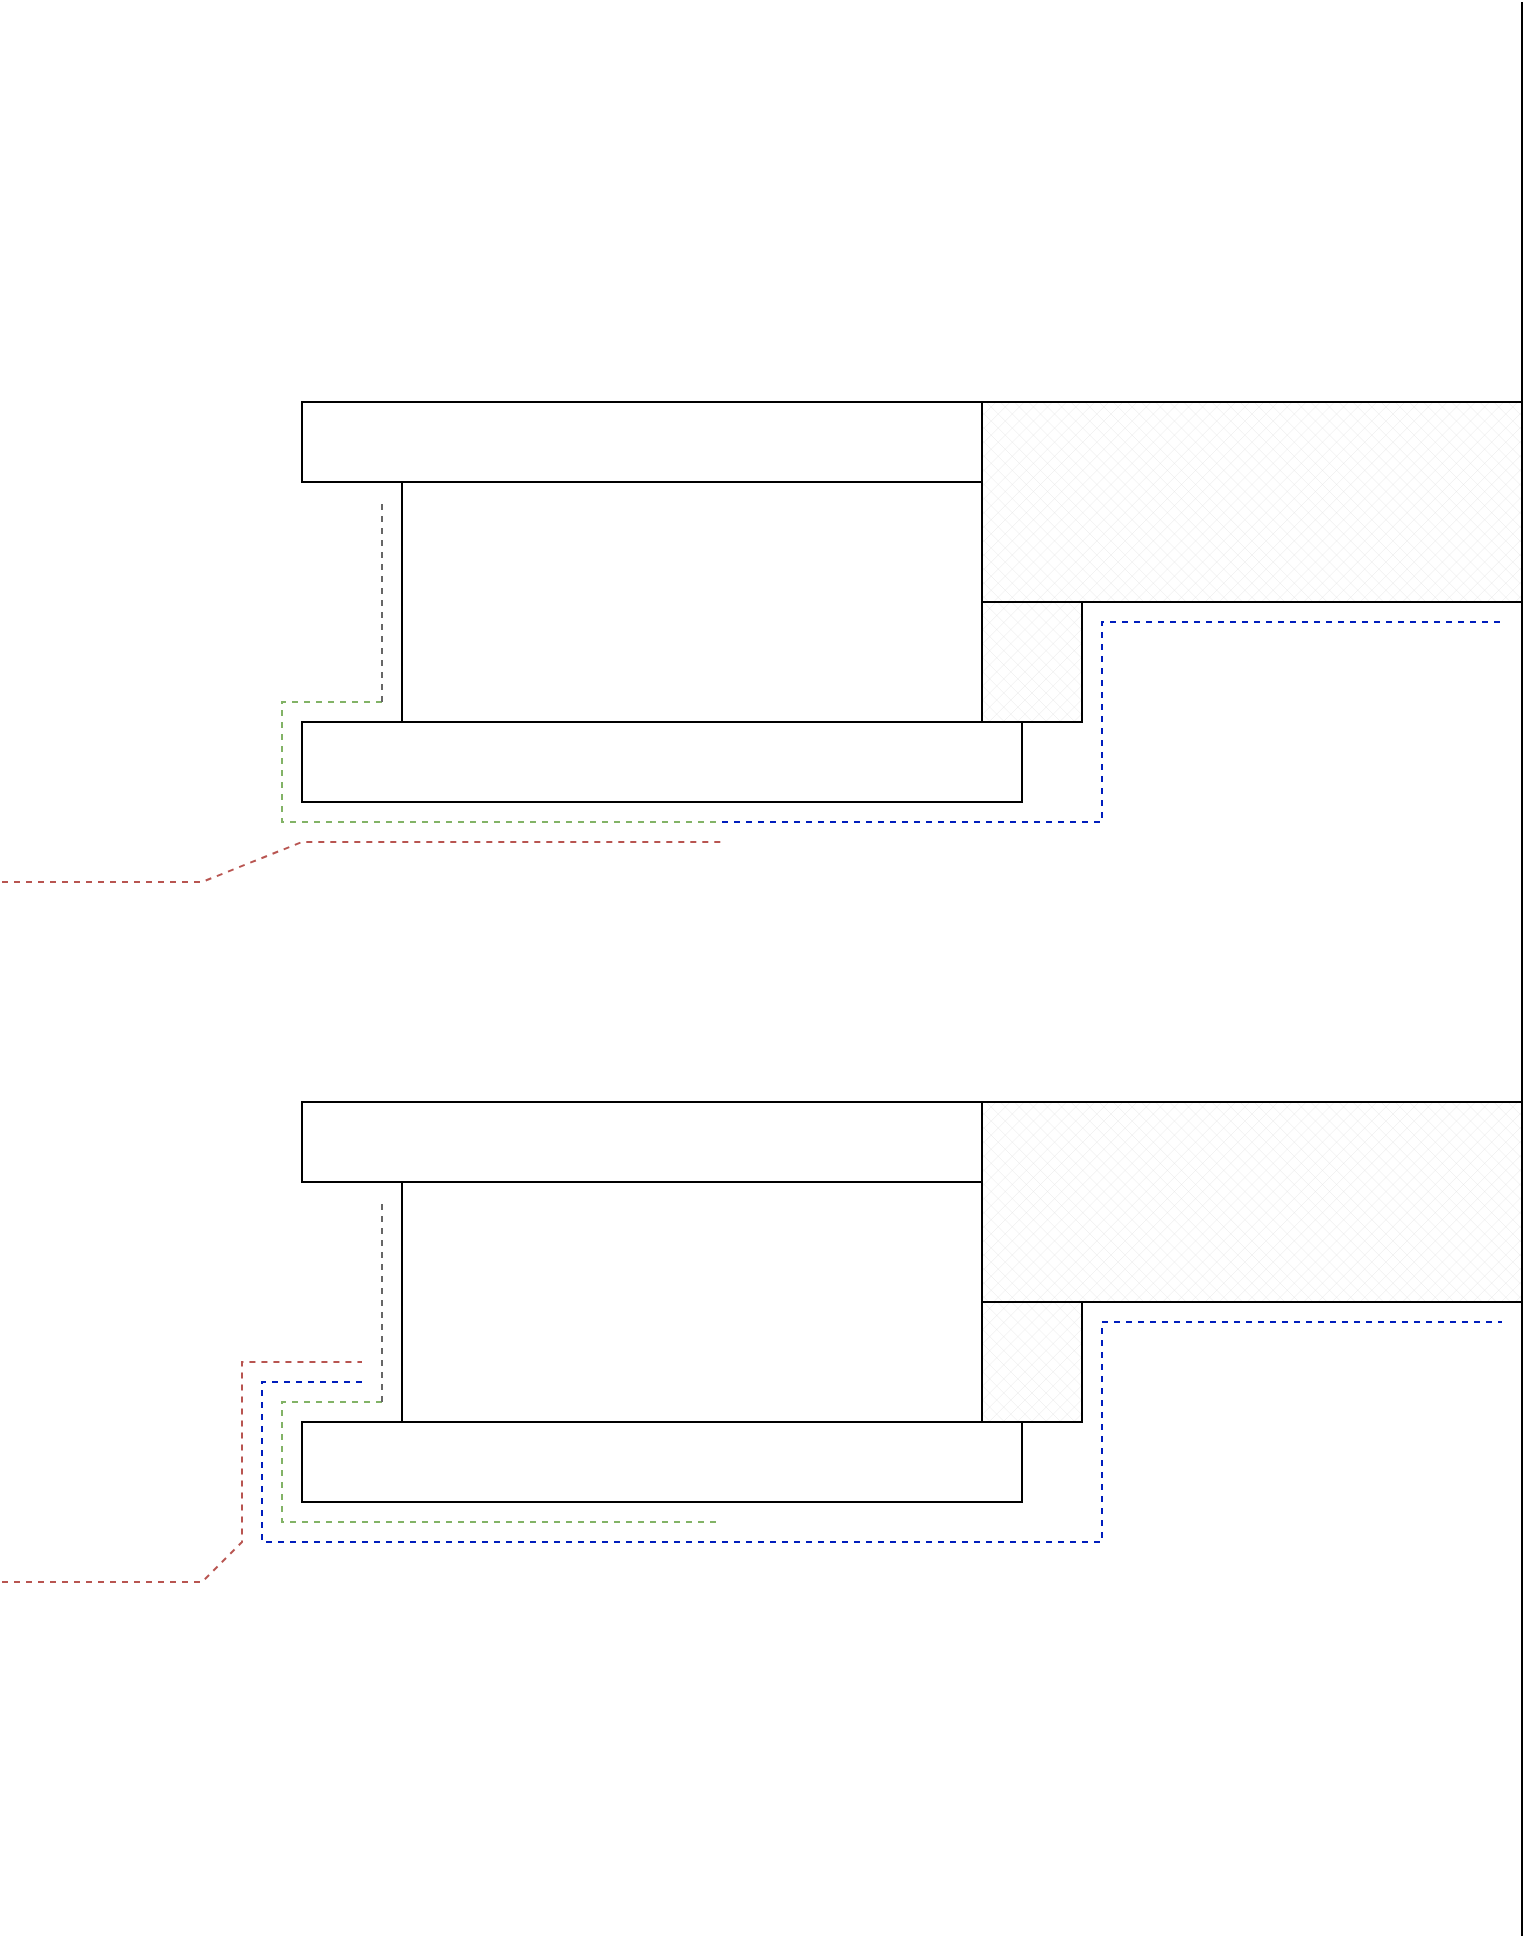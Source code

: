 <mxfile version="24.0.2" type="github">
  <diagram name="Page-1" id="8BhFsUXATufvd-IFIo7i">
    <mxGraphModel dx="1362" dy="1370" grid="1" gridSize="10" guides="1" tooltips="1" connect="1" arrows="1" fold="1" page="1" pageScale="1" pageWidth="850" pageHeight="1100" math="0" shadow="0">
      <root>
        <mxCell id="0" />
        <mxCell id="1" parent="0" />
        <mxCell id="Uu-NWTTZUm9wLppbKZid-4" value="" style="endArrow=none;html=1;rounded=0;" edge="1" parent="1">
          <mxGeometry width="50" height="50" relative="1" as="geometry">
            <mxPoint x="700" y="537" as="sourcePoint" />
            <mxPoint x="700" y="-80" as="targetPoint" />
          </mxGeometry>
        </mxCell>
        <mxCell id="Uu-NWTTZUm9wLppbKZid-2" value="" style="rounded=0;whiteSpace=wrap;html=1;" vertex="1" parent="1">
          <mxGeometry x="90" y="120" width="340" height="40" as="geometry" />
        </mxCell>
        <mxCell id="Uu-NWTTZUm9wLppbKZid-5" value="" style="rounded=0;whiteSpace=wrap;html=1;" vertex="1" parent="1">
          <mxGeometry x="140" y="160" width="290" height="120" as="geometry" />
        </mxCell>
        <mxCell id="Uu-NWTTZUm9wLppbKZid-6" value="" style="rounded=0;whiteSpace=wrap;html=1;" vertex="1" parent="1">
          <mxGeometry x="90" y="280" width="360" height="40" as="geometry" />
        </mxCell>
        <mxCell id="Uu-NWTTZUm9wLppbKZid-8" value="" style="rounded=0;whiteSpace=wrap;html=1;" vertex="1" parent="1">
          <mxGeometry x="430" y="120" width="50" height="160" as="geometry" />
        </mxCell>
        <mxCell id="Uu-NWTTZUm9wLppbKZid-12" value="" style="verticalLabelPosition=bottom;verticalAlign=top;html=1;shape=mxgraph.basic.patternFillRect;fillStyle=diagGrid;step=5;fillStrokeWidth=0.2;fillStrokeColor=#dddddd;" vertex="1" parent="1">
          <mxGeometry x="430" y="120" width="270" height="100" as="geometry" />
        </mxCell>
        <mxCell id="Uu-NWTTZUm9wLppbKZid-13" value="" style="verticalLabelPosition=bottom;verticalAlign=top;html=1;shape=mxgraph.basic.patternFillRect;fillStyle=diagGrid;step=5;fillStrokeWidth=0.2;fillStrokeColor=#dddddd;" vertex="1" parent="1">
          <mxGeometry x="430" y="220" width="50" height="60" as="geometry" />
        </mxCell>
        <mxCell id="Uu-NWTTZUm9wLppbKZid-14" value="" style="endArrow=none;dashed=1;html=1;rounded=0;fillColor=#f8cecc;strokeColor=#b85450;" edge="1" parent="1">
          <mxGeometry width="50" height="50" relative="1" as="geometry">
            <mxPoint x="-60" y="360" as="sourcePoint" />
            <mxPoint x="300" y="340" as="targetPoint" />
            <Array as="points">
              <mxPoint x="40" y="360" />
              <mxPoint x="90" y="340" />
            </Array>
          </mxGeometry>
        </mxCell>
        <mxCell id="Uu-NWTTZUm9wLppbKZid-15" value="" style="endArrow=none;dashed=1;html=1;rounded=0;fillColor=#d5e8d4;strokeColor=#82b366;" edge="1" parent="1">
          <mxGeometry width="50" height="50" relative="1" as="geometry">
            <mxPoint x="130" y="270" as="sourcePoint" />
            <mxPoint x="300" y="330" as="targetPoint" />
            <Array as="points">
              <mxPoint x="80" y="270" />
              <mxPoint x="80" y="330" />
            </Array>
          </mxGeometry>
        </mxCell>
        <mxCell id="Uu-NWTTZUm9wLppbKZid-16" value="" style="endArrow=none;dashed=1;html=1;rounded=0;fillColor=#f5f5f5;strokeColor=#666666;" edge="1" parent="1">
          <mxGeometry width="50" height="50" relative="1" as="geometry">
            <mxPoint x="130" y="270" as="sourcePoint" />
            <mxPoint x="130" y="170" as="targetPoint" />
            <Array as="points">
              <mxPoint x="130" y="250" />
            </Array>
          </mxGeometry>
        </mxCell>
        <mxCell id="Uu-NWTTZUm9wLppbKZid-17" value="" style="endArrow=none;dashed=1;html=1;rounded=0;fillColor=#0050ef;strokeColor=#001DBC;" edge="1" parent="1">
          <mxGeometry width="50" height="50" relative="1" as="geometry">
            <mxPoint x="300" y="330" as="sourcePoint" />
            <mxPoint x="690" y="230" as="targetPoint" />
            <Array as="points">
              <mxPoint x="490" y="330" />
              <mxPoint x="490" y="230" />
            </Array>
          </mxGeometry>
        </mxCell>
        <mxCell id="Uu-NWTTZUm9wLppbKZid-18" value="" style="endArrow=none;html=1;rounded=0;" edge="1" parent="1">
          <mxGeometry width="50" height="50" relative="1" as="geometry">
            <mxPoint x="700" y="887" as="sourcePoint" />
            <mxPoint x="700" y="270" as="targetPoint" />
          </mxGeometry>
        </mxCell>
        <mxCell id="Uu-NWTTZUm9wLppbKZid-19" value="" style="rounded=0;whiteSpace=wrap;html=1;" vertex="1" parent="1">
          <mxGeometry x="90" y="470" width="340" height="40" as="geometry" />
        </mxCell>
        <mxCell id="Uu-NWTTZUm9wLppbKZid-20" value="" style="rounded=0;whiteSpace=wrap;html=1;" vertex="1" parent="1">
          <mxGeometry x="140" y="510" width="290" height="120" as="geometry" />
        </mxCell>
        <mxCell id="Uu-NWTTZUm9wLppbKZid-21" value="" style="rounded=0;whiteSpace=wrap;html=1;" vertex="1" parent="1">
          <mxGeometry x="90" y="630" width="360" height="40" as="geometry" />
        </mxCell>
        <mxCell id="Uu-NWTTZUm9wLppbKZid-22" value="" style="rounded=0;whiteSpace=wrap;html=1;" vertex="1" parent="1">
          <mxGeometry x="430" y="470" width="50" height="160" as="geometry" />
        </mxCell>
        <mxCell id="Uu-NWTTZUm9wLppbKZid-23" value="" style="verticalLabelPosition=bottom;verticalAlign=top;html=1;shape=mxgraph.basic.patternFillRect;fillStyle=diagGrid;step=5;fillStrokeWidth=0.2;fillStrokeColor=#dddddd;" vertex="1" parent="1">
          <mxGeometry x="430" y="470" width="270" height="100" as="geometry" />
        </mxCell>
        <mxCell id="Uu-NWTTZUm9wLppbKZid-24" value="" style="verticalLabelPosition=bottom;verticalAlign=top;html=1;shape=mxgraph.basic.patternFillRect;fillStyle=diagGrid;step=5;fillStrokeWidth=0.2;fillStrokeColor=#dddddd;" vertex="1" parent="1">
          <mxGeometry x="430" y="570" width="50" height="60" as="geometry" />
        </mxCell>
        <mxCell id="Uu-NWTTZUm9wLppbKZid-25" value="" style="endArrow=none;dashed=1;html=1;rounded=0;fillColor=#f8cecc;strokeColor=#b85450;" edge="1" parent="1">
          <mxGeometry width="50" height="50" relative="1" as="geometry">
            <mxPoint x="-60" y="710" as="sourcePoint" />
            <mxPoint x="120" y="600" as="targetPoint" />
            <Array as="points">
              <mxPoint x="40" y="710" />
              <mxPoint x="60" y="690" />
              <mxPoint x="60" y="600" />
            </Array>
          </mxGeometry>
        </mxCell>
        <mxCell id="Uu-NWTTZUm9wLppbKZid-26" value="" style="endArrow=none;dashed=1;html=1;rounded=0;fillColor=#d5e8d4;strokeColor=#82b366;" edge="1" parent="1">
          <mxGeometry width="50" height="50" relative="1" as="geometry">
            <mxPoint x="130" y="620" as="sourcePoint" />
            <mxPoint x="300" y="680" as="targetPoint" />
            <Array as="points">
              <mxPoint x="80" y="620" />
              <mxPoint x="80" y="680" />
            </Array>
          </mxGeometry>
        </mxCell>
        <mxCell id="Uu-NWTTZUm9wLppbKZid-27" value="" style="endArrow=none;dashed=1;html=1;rounded=0;fillColor=#f5f5f5;strokeColor=#666666;" edge="1" parent="1">
          <mxGeometry width="50" height="50" relative="1" as="geometry">
            <mxPoint x="130" y="620" as="sourcePoint" />
            <mxPoint x="130" y="520" as="targetPoint" />
            <Array as="points">
              <mxPoint x="130" y="600" />
            </Array>
          </mxGeometry>
        </mxCell>
        <mxCell id="Uu-NWTTZUm9wLppbKZid-28" value="" style="endArrow=none;dashed=1;html=1;rounded=0;fillColor=#0050ef;strokeColor=#001DBC;" edge="1" parent="1">
          <mxGeometry width="50" height="50" relative="1" as="geometry">
            <mxPoint x="120" y="610" as="sourcePoint" />
            <mxPoint x="690" y="580" as="targetPoint" />
            <Array as="points">
              <mxPoint x="70" y="610" />
              <mxPoint x="70" y="690" />
              <mxPoint x="490" y="690" />
              <mxPoint x="490" y="580" />
            </Array>
          </mxGeometry>
        </mxCell>
      </root>
    </mxGraphModel>
  </diagram>
</mxfile>
